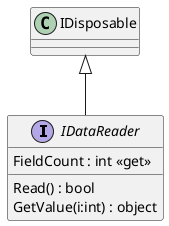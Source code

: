 @startuml
interface IDataReader {
    Read() : bool
    GetValue(i:int) : object
    FieldCount : int <<get>>
}
IDisposable <|-- IDataReader
@enduml
